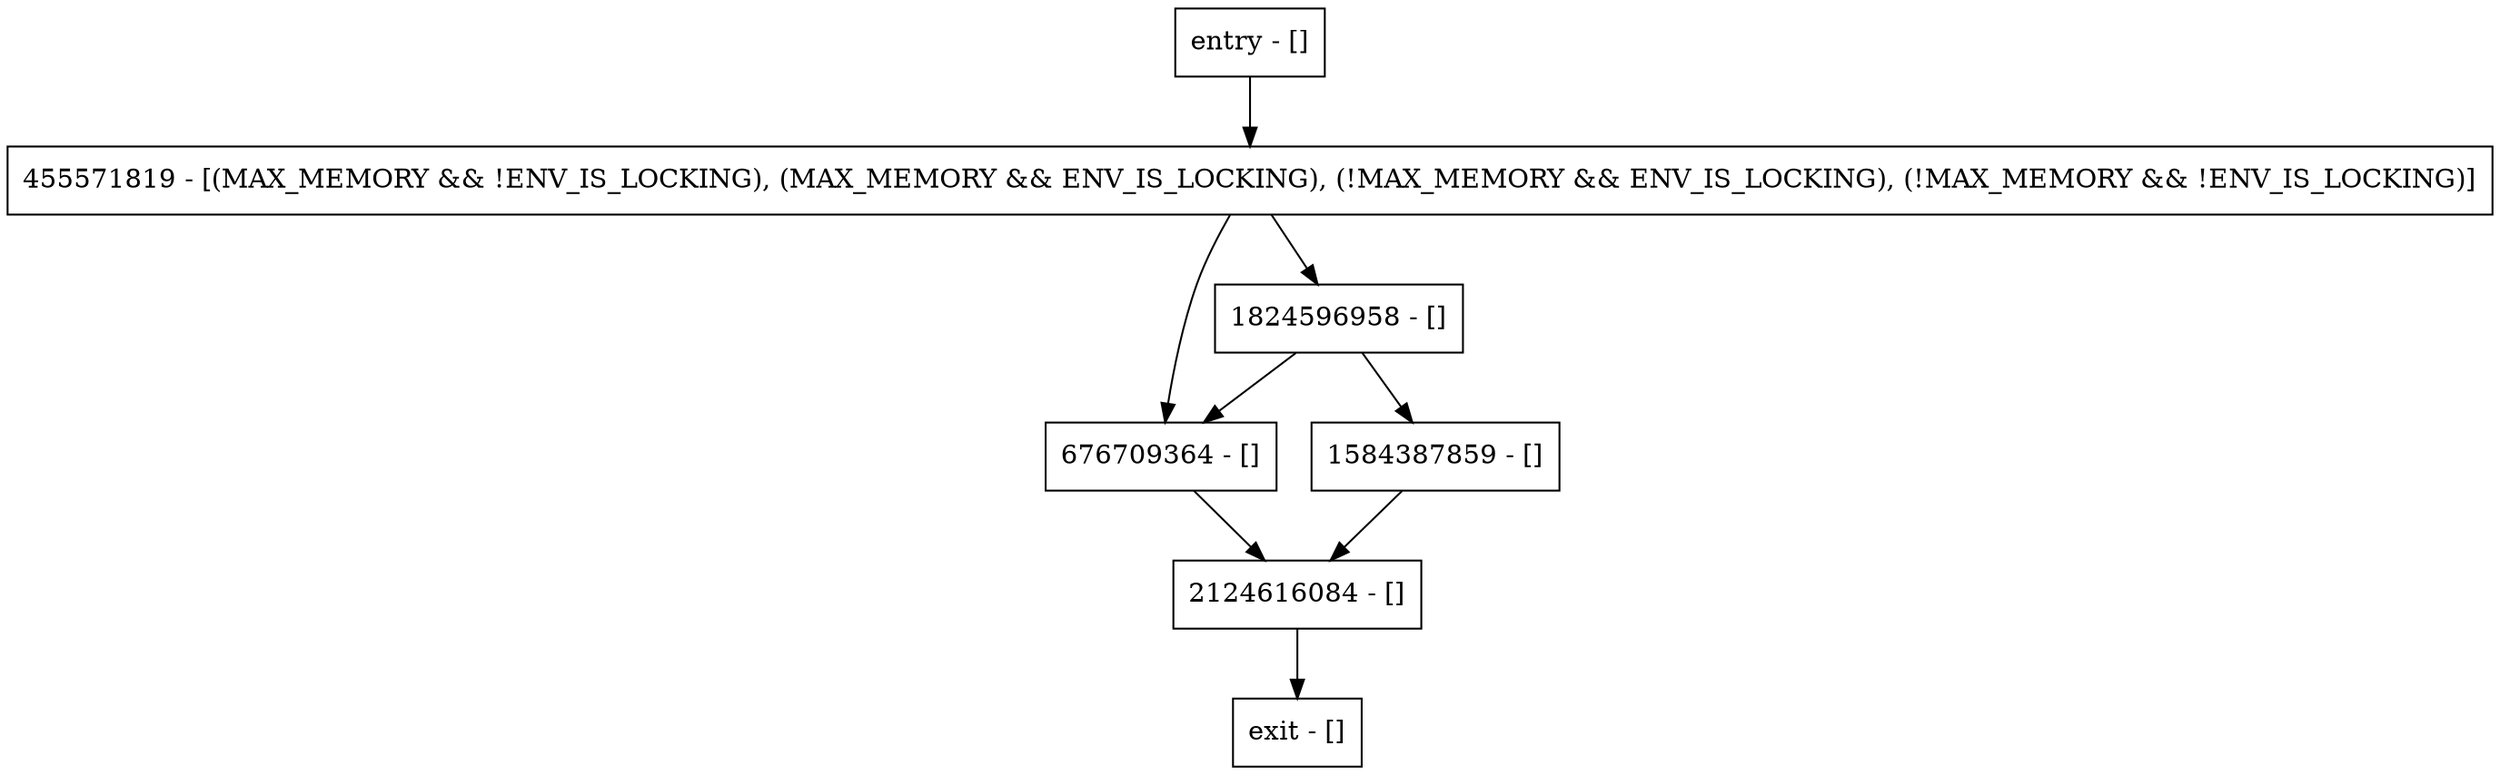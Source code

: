 digraph isWriteConfigType {
node [shape=record];
1824596958 [label="1824596958 - []"];
entry [label="entry - []"];
exit [label="exit - []"];
2124616084 [label="2124616084 - []"];
455571819 [label="455571819 - [(MAX_MEMORY && !ENV_IS_LOCKING), (MAX_MEMORY && ENV_IS_LOCKING), (!MAX_MEMORY && ENV_IS_LOCKING), (!MAX_MEMORY && !ENV_IS_LOCKING)]"];
676709364 [label="676709364 - []"];
1584387859 [label="1584387859 - []"];
entry;
exit;
1824596958 -> 676709364;
1824596958 -> 1584387859;
entry -> 455571819;
2124616084 -> exit;
455571819 -> 1824596958;
455571819 -> 676709364;
676709364 -> 2124616084;
1584387859 -> 2124616084;
}
